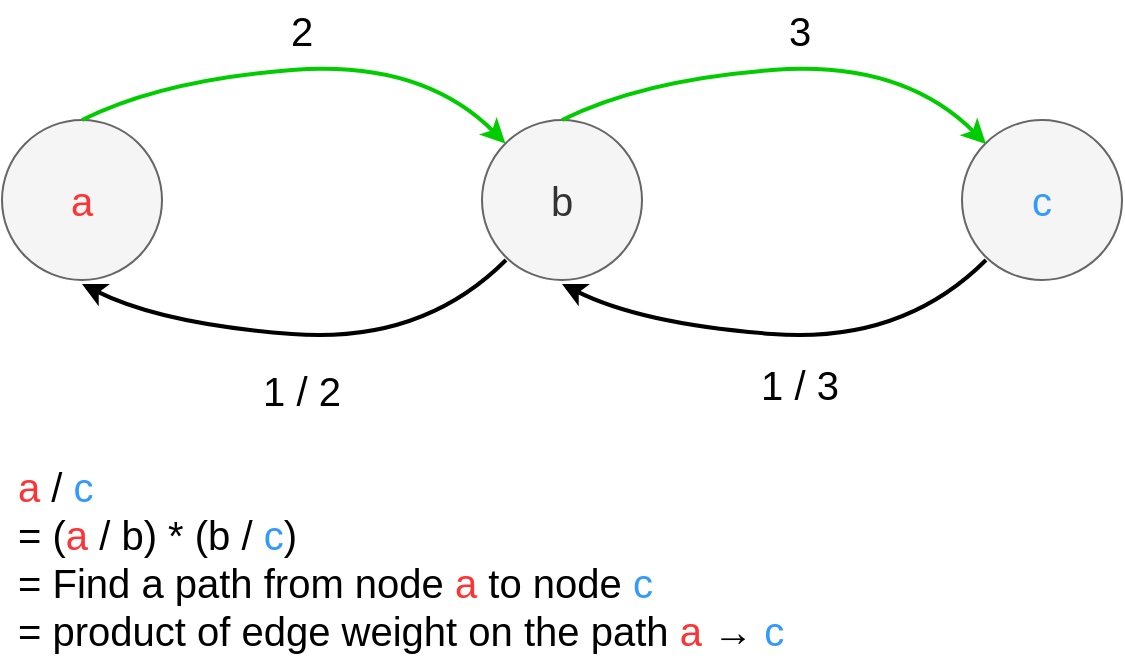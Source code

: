 <mxfile version="21.3.2" type="github">
  <diagram name="第 1 页" id="CqxwUHyyiYLeX58MpTaX">
    <mxGraphModel dx="794" dy="501" grid="0" gridSize="10" guides="1" tooltips="1" connect="1" arrows="1" fold="1" page="1" pageScale="1" pageWidth="827" pageHeight="1169" background="#ffffff" math="0" shadow="0">
      <root>
        <mxCell id="0" />
        <mxCell id="1" parent="0" />
        <mxCell id="aXtICJz8zU4ZbP-WzuKn-1" value="&lt;font color=&quot;#ff3333&quot; style=&quot;font-size: 20px;&quot;&gt;a&lt;/font&gt;" style="ellipse;whiteSpace=wrap;html=1;fillColor=#f5f5f5;fontColor=#333333;strokeColor=#666666;" vertex="1" parent="1">
          <mxGeometry x="120" y="120" width="80" height="80" as="geometry" />
        </mxCell>
        <mxCell id="aXtICJz8zU4ZbP-WzuKn-2" value="&lt;font style=&quot;font-size: 20px;&quot;&gt;b&lt;/font&gt;" style="ellipse;whiteSpace=wrap;html=1;fillColor=#f5f5f5;fontColor=#333333;strokeColor=#666666;" vertex="1" parent="1">
          <mxGeometry x="360" y="120" width="80" height="80" as="geometry" />
        </mxCell>
        <mxCell id="aXtICJz8zU4ZbP-WzuKn-3" value="&lt;font color=&quot;#3399ff&quot; style=&quot;font-size: 20px;&quot;&gt;c&lt;/font&gt;" style="ellipse;whiteSpace=wrap;html=1;fillColor=#f5f5f5;fontColor=#333333;strokeColor=#666666;" vertex="1" parent="1">
          <mxGeometry x="600" y="120" width="80" height="80" as="geometry" />
        </mxCell>
        <mxCell id="aXtICJz8zU4ZbP-WzuKn-7" value="" style="curved=1;endArrow=classic;html=1;rounded=0;strokeWidth=2;strokeColor=#00CC00;entryX=0;entryY=0;entryDx=0;entryDy=0;" edge="1" parent="1" target="aXtICJz8zU4ZbP-WzuKn-2">
          <mxGeometry width="50" height="50" relative="1" as="geometry">
            <mxPoint x="160" y="120" as="sourcePoint" />
            <mxPoint x="270" y="120" as="targetPoint" />
            <Array as="points">
              <mxPoint x="200" y="100" />
              <mxPoint x="330" y="90" />
            </Array>
          </mxGeometry>
        </mxCell>
        <mxCell id="aXtICJz8zU4ZbP-WzuKn-8" value="" style="curved=1;endArrow=classic;html=1;rounded=0;strokeWidth=2;strokeColor=#00CC00;entryX=0;entryY=0;entryDx=0;entryDy=0;" edge="1" parent="1">
          <mxGeometry width="50" height="50" relative="1" as="geometry">
            <mxPoint x="400" y="120" as="sourcePoint" />
            <mxPoint x="612" y="132" as="targetPoint" />
            <Array as="points">
              <mxPoint x="440" y="100" />
              <mxPoint x="570" y="90" />
            </Array>
          </mxGeometry>
        </mxCell>
        <mxCell id="aXtICJz8zU4ZbP-WzuKn-9" value="" style="curved=1;endArrow=none;html=1;rounded=0;strokeWidth=2;strokeColor=#000000;entryX=0;entryY=0;entryDx=0;entryDy=0;startArrow=classic;startFill=1;endFill=0;" edge="1" parent="1">
          <mxGeometry width="50" height="50" relative="1" as="geometry">
            <mxPoint x="160" y="202" as="sourcePoint" />
            <mxPoint x="372" y="190" as="targetPoint" />
            <Array as="points">
              <mxPoint x="200" y="222" />
              <mxPoint x="330" y="232" />
            </Array>
          </mxGeometry>
        </mxCell>
        <mxCell id="aXtICJz8zU4ZbP-WzuKn-11" value="" style="curved=1;endArrow=none;html=1;rounded=0;strokeWidth=2;strokeColor=#000000;entryX=0;entryY=0;entryDx=0;entryDy=0;startArrow=classic;startFill=1;endFill=0;" edge="1" parent="1">
          <mxGeometry width="50" height="50" relative="1" as="geometry">
            <mxPoint x="400" y="202" as="sourcePoint" />
            <mxPoint x="612" y="190" as="targetPoint" />
            <Array as="points">
              <mxPoint x="440" y="222" />
              <mxPoint x="570" y="232" />
            </Array>
          </mxGeometry>
        </mxCell>
        <mxCell id="aXtICJz8zU4ZbP-WzuKn-12" value="&lt;font style=&quot;font-size: 20px;&quot; color=&quot;#000000&quot;&gt;2&lt;/font&gt;" style="text;html=1;strokeColor=none;fillColor=none;align=center;verticalAlign=middle;whiteSpace=wrap;rounded=0;" vertex="1" parent="1">
          <mxGeometry x="240" y="60" width="60" height="30" as="geometry" />
        </mxCell>
        <mxCell id="aXtICJz8zU4ZbP-WzuKn-13" value="&lt;font style=&quot;font-size: 20px;&quot; color=&quot;#000000&quot;&gt;1 / 3&lt;/font&gt;" style="text;html=1;strokeColor=none;fillColor=none;align=center;verticalAlign=middle;whiteSpace=wrap;rounded=0;" vertex="1" parent="1">
          <mxGeometry x="489" y="237" width="60" height="30" as="geometry" />
        </mxCell>
        <mxCell id="aXtICJz8zU4ZbP-WzuKn-15" value="&lt;font style=&quot;font-size: 20px;&quot; color=&quot;#000000&quot;&gt;3&lt;/font&gt;" style="text;html=1;strokeColor=none;fillColor=none;align=center;verticalAlign=middle;whiteSpace=wrap;rounded=0;" vertex="1" parent="1">
          <mxGeometry x="489" y="60" width="60" height="30" as="geometry" />
        </mxCell>
        <mxCell id="aXtICJz8zU4ZbP-WzuKn-16" value="&lt;font style=&quot;font-size: 20px;&quot; color=&quot;#000000&quot;&gt;1 / 2&lt;/font&gt;" style="text;html=1;strokeColor=none;fillColor=none;align=center;verticalAlign=middle;whiteSpace=wrap;rounded=0;" vertex="1" parent="1">
          <mxGeometry x="240" y="240" width="60" height="30" as="geometry" />
        </mxCell>
        <mxCell id="aXtICJz8zU4ZbP-WzuKn-17" value="&lt;font style=&quot;font-size: 20px;&quot;&gt;&lt;font style=&quot;font-size: 20px;&quot;&gt;&lt;font color=&quot;#ff3333&quot;&gt;a&lt;/font&gt;&lt;font color=&quot;#000000&quot;&gt; / &lt;/font&gt;&lt;font color=&quot;#3399ff&quot;&gt;c&lt;/font&gt;&lt;br&gt;&lt;font color=&quot;#000000&quot;&gt;= (&lt;/font&gt;&lt;/font&gt;&lt;font color=&quot;#ff3333&quot;&gt;a&lt;/font&gt;&lt;font color=&quot;#000000&quot;&gt; / b&lt;/font&gt;&lt;font style=&quot;color: rgb(0, 0, 0); font-size: 20px;&quot;&gt;) * (&lt;/font&gt;&lt;font color=&quot;#000000&quot;&gt;b / &lt;/font&gt;&lt;font color=&quot;#3399ff&quot;&gt;c&lt;/font&gt;&lt;/font&gt;&lt;font style=&quot;font-size: 20px;&quot; color=&quot;#000000&quot;&gt;&lt;font style=&quot;font-size: 20px;&quot;&gt;)&lt;br&gt;&lt;/font&gt;= Find a path from node &lt;/font&gt;&lt;font color=&quot;#ff3333&quot; style=&quot;font-size: 20px;&quot;&gt;a&lt;/font&gt;&lt;font style=&quot;font-size: 20px;&quot; color=&quot;#000000&quot;&gt; to node &lt;/font&gt;&lt;font style=&quot;font-size: 20px;&quot;&gt;&lt;font color=&quot;#3399ff&quot;&gt;c&lt;/font&gt;&lt;br&gt;&lt;font color=&quot;#000000&quot;&gt;= product of edge weight on the path &lt;/font&gt;&lt;/font&gt;&lt;font color=&quot;#ff3333&quot; style=&quot;font-size: 20px;&quot;&gt;a&lt;/font&gt;&lt;font style=&quot;font-size: 20px;&quot; color=&quot;#000000&quot;&gt; → &lt;/font&gt;&lt;font style=&quot;font-size: 20px;&quot;&gt;&lt;font color=&quot;#3399ff&quot;&gt;c&lt;/font&gt;&lt;br&gt;&lt;/font&gt;" style="text;html=1;strokeColor=none;fillColor=none;align=left;verticalAlign=middle;whiteSpace=wrap;rounded=0;" vertex="1" parent="1">
          <mxGeometry x="126" y="286" width="459" height="106" as="geometry" />
        </mxCell>
      </root>
    </mxGraphModel>
  </diagram>
</mxfile>

